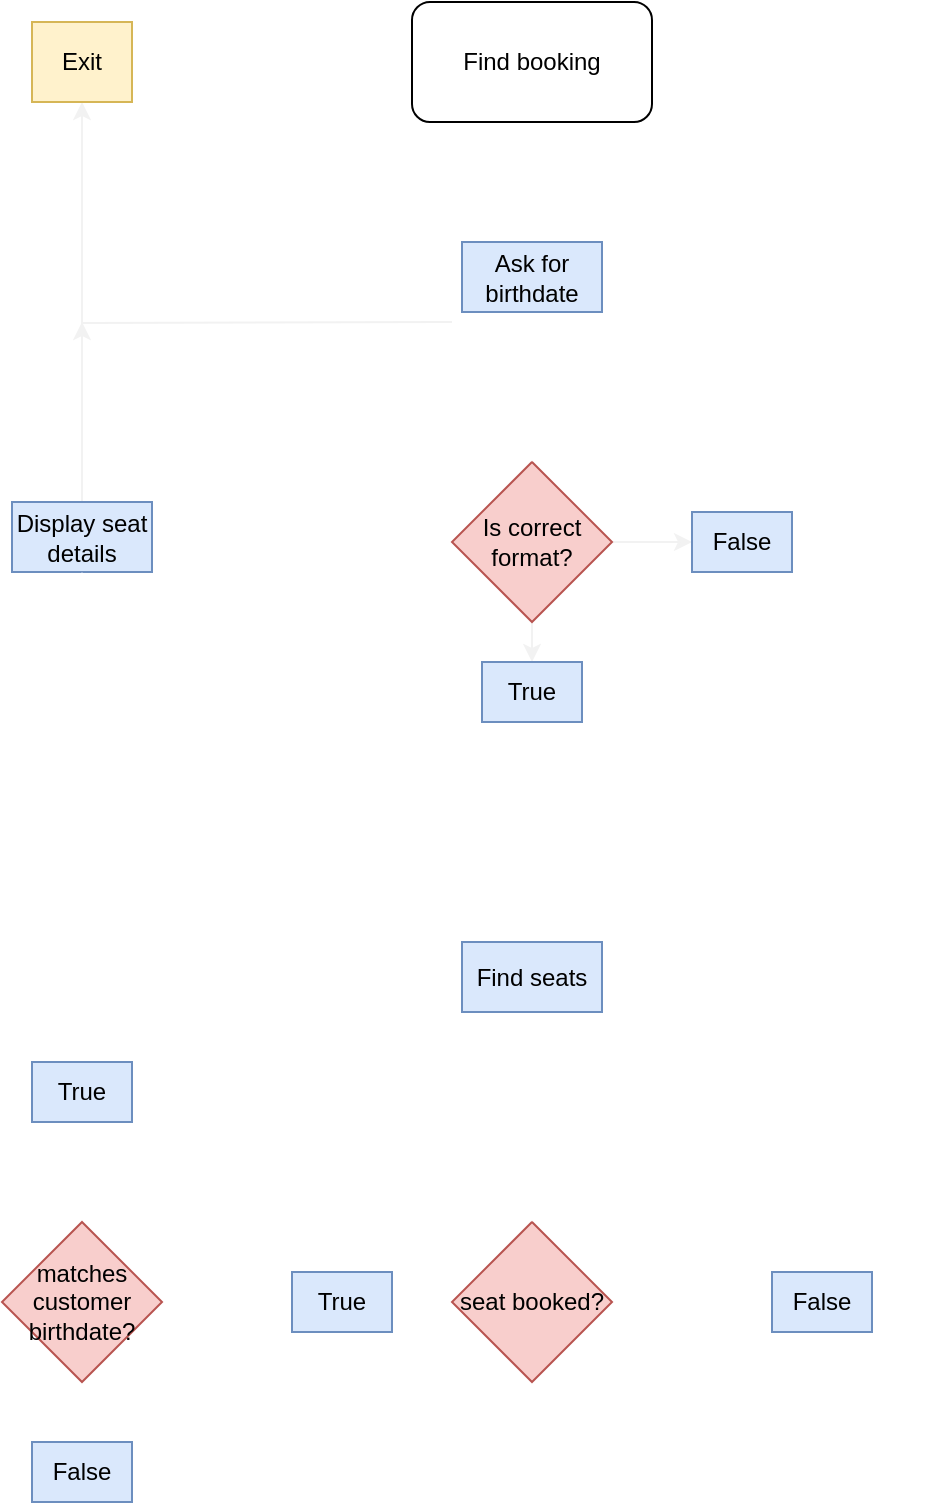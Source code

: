 <mxfile version="21.8.2" type="github">
  <diagram name="Page-1" id="bzj445RVNB7UyQZ4POsY">
    <mxGraphModel dx="1167" dy="589" grid="1" gridSize="10" guides="1" tooltips="1" connect="1" arrows="1" fold="1" page="1" pageScale="1" pageWidth="850" pageHeight="1100" math="0" shadow="0">
      <root>
        <mxCell id="0" />
        <mxCell id="1" parent="0" />
        <mxCell id="ClDLv0ntuqfwBz02LUrW-50" style="edgeStyle=orthogonalEdgeStyle;rounded=0;orthogonalLoop=1;jettySize=auto;html=1;exitX=0.5;exitY=1;exitDx=0;exitDy=0;entryX=0.5;entryY=0;entryDx=0;entryDy=0;strokeColor=#FFFFFF;" edge="1" parent="1" source="ClDLv0ntuqfwBz02LUrW-2" target="ClDLv0ntuqfwBz02LUrW-49">
          <mxGeometry relative="1" as="geometry" />
        </mxCell>
        <mxCell id="ClDLv0ntuqfwBz02LUrW-2" value="Find booking" style="rounded=1;whiteSpace=wrap;html=1;" vertex="1" parent="1">
          <mxGeometry x="340" width="120" height="60" as="geometry" />
        </mxCell>
        <mxCell id="ClDLv0ntuqfwBz02LUrW-3" style="edgeStyle=orthogonalEdgeStyle;rounded=0;orthogonalLoop=1;jettySize=auto;html=1;exitX=1;exitY=0.5;exitDx=0;exitDy=0;entryX=0;entryY=0.5;entryDx=0;entryDy=0;strokeColor=#F2F2F2;" edge="1" parent="1" source="ClDLv0ntuqfwBz02LUrW-5" target="ClDLv0ntuqfwBz02LUrW-9">
          <mxGeometry relative="1" as="geometry" />
        </mxCell>
        <mxCell id="ClDLv0ntuqfwBz02LUrW-4" style="edgeStyle=orthogonalEdgeStyle;rounded=0;orthogonalLoop=1;jettySize=auto;html=1;exitX=0.5;exitY=1;exitDx=0;exitDy=0;entryX=0.5;entryY=0;entryDx=0;entryDy=0;strokeColor=#F2F2F2;" edge="1" parent="1" source="ClDLv0ntuqfwBz02LUrW-5" target="ClDLv0ntuqfwBz02LUrW-11">
          <mxGeometry relative="1" as="geometry" />
        </mxCell>
        <mxCell id="ClDLv0ntuqfwBz02LUrW-5" value="Is correct format?" style="rhombus;whiteSpace=wrap;html=1;fillColor=#f8cecc;strokeColor=#b85450;" vertex="1" parent="1">
          <mxGeometry x="360" y="230" width="80" height="80" as="geometry" />
        </mxCell>
        <mxCell id="ClDLv0ntuqfwBz02LUrW-53" style="edgeStyle=orthogonalEdgeStyle;rounded=0;orthogonalLoop=1;jettySize=auto;html=1;exitX=0.5;exitY=0;exitDx=0;exitDy=0;entryX=1;entryY=0.5;entryDx=0;entryDy=0;strokeColor=#FFFFFF;" edge="1" parent="1" source="ClDLv0ntuqfwBz02LUrW-9" target="ClDLv0ntuqfwBz02LUrW-49">
          <mxGeometry relative="1" as="geometry" />
        </mxCell>
        <mxCell id="ClDLv0ntuqfwBz02LUrW-9" value="False" style="rounded=0;whiteSpace=wrap;html=1;fillColor=#dae8fc;strokeColor=#6c8ebf;" vertex="1" parent="1">
          <mxGeometry x="480" y="255" width="50" height="30" as="geometry" />
        </mxCell>
        <mxCell id="ClDLv0ntuqfwBz02LUrW-55" style="edgeStyle=orthogonalEdgeStyle;rounded=0;orthogonalLoop=1;jettySize=auto;html=1;entryX=0.5;entryY=0;entryDx=0;entryDy=0;strokeColor=#FFFFFF;" edge="1" parent="1" source="ClDLv0ntuqfwBz02LUrW-11" target="ClDLv0ntuqfwBz02LUrW-54">
          <mxGeometry relative="1" as="geometry" />
        </mxCell>
        <mxCell id="ClDLv0ntuqfwBz02LUrW-11" value="True" style="rounded=0;whiteSpace=wrap;html=1;fillColor=#dae8fc;strokeColor=#6c8ebf;" vertex="1" parent="1">
          <mxGeometry x="375" y="330" width="50" height="30" as="geometry" />
        </mxCell>
        <mxCell id="ClDLv0ntuqfwBz02LUrW-13" value="" style="edgeStyle=orthogonalEdgeStyle;rounded=0;orthogonalLoop=1;jettySize=auto;html=1;strokeColor=#F2F2F2;exitX=0;exitY=0.5;exitDx=0;exitDy=0;" edge="1" parent="1" target="ClDLv0ntuqfwBz02LUrW-15">
          <mxGeometry relative="1" as="geometry">
            <mxPoint x="360" y="160" as="sourcePoint" />
          </mxGeometry>
        </mxCell>
        <mxCell id="ClDLv0ntuqfwBz02LUrW-15" value="Exit" style="whiteSpace=wrap;html=1;fillColor=#fff2cc;strokeColor=#d6b656;" vertex="1" parent="1">
          <mxGeometry x="150" y="10" width="50" height="40" as="geometry" />
        </mxCell>
        <mxCell id="ClDLv0ntuqfwBz02LUrW-21" style="edgeStyle=orthogonalEdgeStyle;rounded=0;orthogonalLoop=1;jettySize=auto;html=1;strokeColor=#F2F2F2;" edge="1" parent="1" source="ClDLv0ntuqfwBz02LUrW-22">
          <mxGeometry relative="1" as="geometry">
            <mxPoint x="175" y="160" as="targetPoint" />
          </mxGeometry>
        </mxCell>
        <mxCell id="ClDLv0ntuqfwBz02LUrW-22" value="Display seat details" style="rounded=0;whiteSpace=wrap;html=1;fillColor=#dae8fc;strokeColor=#6c8ebf;" vertex="1" parent="1">
          <mxGeometry x="140" y="250" width="70" height="35" as="geometry" />
        </mxCell>
        <mxCell id="ClDLv0ntuqfwBz02LUrW-36" style="edgeStyle=orthogonalEdgeStyle;rounded=0;orthogonalLoop=1;jettySize=auto;html=1;exitX=0;exitY=0.5;exitDx=0;exitDy=0;entryX=1;entryY=0.5;entryDx=0;entryDy=0;strokeColor=#FFFFFF;" edge="1" parent="1" source="ClDLv0ntuqfwBz02LUrW-29" target="ClDLv0ntuqfwBz02LUrW-31">
          <mxGeometry relative="1" as="geometry" />
        </mxCell>
        <mxCell id="ClDLv0ntuqfwBz02LUrW-44" style="edgeStyle=orthogonalEdgeStyle;rounded=0;orthogonalLoop=1;jettySize=auto;html=1;entryX=0;entryY=0.5;entryDx=0;entryDy=0;strokeColor=#FFFFFF;" edge="1" parent="1" source="ClDLv0ntuqfwBz02LUrW-29" target="ClDLv0ntuqfwBz02LUrW-33">
          <mxGeometry relative="1" as="geometry" />
        </mxCell>
        <mxCell id="ClDLv0ntuqfwBz02LUrW-29" value="seat booked?" style="rhombus;whiteSpace=wrap;html=1;fillColor=#f8cecc;strokeColor=#b85450;" vertex="1" parent="1">
          <mxGeometry x="360" y="610" width="80" height="80" as="geometry" />
        </mxCell>
        <mxCell id="ClDLv0ntuqfwBz02LUrW-38" style="edgeStyle=orthogonalEdgeStyle;rounded=0;orthogonalLoop=1;jettySize=auto;html=1;entryX=1;entryY=0.5;entryDx=0;entryDy=0;strokeColor=#FFFFFF;" edge="1" parent="1" source="ClDLv0ntuqfwBz02LUrW-31" target="ClDLv0ntuqfwBz02LUrW-37">
          <mxGeometry relative="1" as="geometry" />
        </mxCell>
        <mxCell id="ClDLv0ntuqfwBz02LUrW-31" value="True" style="rounded=0;whiteSpace=wrap;html=1;fillColor=#dae8fc;strokeColor=#6c8ebf;" vertex="1" parent="1">
          <mxGeometry x="280" y="635" width="50" height="30" as="geometry" />
        </mxCell>
        <mxCell id="ClDLv0ntuqfwBz02LUrW-48" style="edgeStyle=orthogonalEdgeStyle;rounded=0;orthogonalLoop=1;jettySize=auto;html=1;exitX=1;exitY=0.5;exitDx=0;exitDy=0;entryX=1;entryY=0.5;entryDx=0;entryDy=0;strokeColor=#FFFFFF;" edge="1" parent="1" source="ClDLv0ntuqfwBz02LUrW-33" target="ClDLv0ntuqfwBz02LUrW-54">
          <mxGeometry relative="1" as="geometry">
            <mxPoint x="600" y="490" as="targetPoint" />
            <Array as="points">
              <mxPoint x="600" y="650" />
              <mxPoint x="600" y="488" />
            </Array>
          </mxGeometry>
        </mxCell>
        <mxCell id="ClDLv0ntuqfwBz02LUrW-33" value="False" style="rounded=0;whiteSpace=wrap;html=1;fillColor=#dae8fc;strokeColor=#6c8ebf;" vertex="1" parent="1">
          <mxGeometry x="520" y="635" width="50" height="30" as="geometry" />
        </mxCell>
        <mxCell id="ClDLv0ntuqfwBz02LUrW-45" style="edgeStyle=orthogonalEdgeStyle;rounded=0;orthogonalLoop=1;jettySize=auto;html=1;entryX=0.5;entryY=0;entryDx=0;entryDy=0;strokeColor=#FFFFFF;" edge="1" parent="1" source="ClDLv0ntuqfwBz02LUrW-37" target="ClDLv0ntuqfwBz02LUrW-43">
          <mxGeometry relative="1" as="geometry" />
        </mxCell>
        <mxCell id="ClDLv0ntuqfwBz02LUrW-57" value="" style="edgeStyle=orthogonalEdgeStyle;rounded=0;orthogonalLoop=1;jettySize=auto;html=1;strokeColor=#FFFFFF;" edge="1" parent="1" source="ClDLv0ntuqfwBz02LUrW-37" target="ClDLv0ntuqfwBz02LUrW-40">
          <mxGeometry relative="1" as="geometry" />
        </mxCell>
        <mxCell id="ClDLv0ntuqfwBz02LUrW-37" value="matches customer birthdate?" style="rhombus;whiteSpace=wrap;html=1;fillColor=#f8cecc;strokeColor=#b85450;" vertex="1" parent="1">
          <mxGeometry x="135" y="610" width="80" height="80" as="geometry" />
        </mxCell>
        <mxCell id="ClDLv0ntuqfwBz02LUrW-41" style="edgeStyle=orthogonalEdgeStyle;rounded=0;orthogonalLoop=1;jettySize=auto;html=1;entryX=0.5;entryY=1;entryDx=0;entryDy=0;strokeColor=#FFFFFF;" edge="1" parent="1" source="ClDLv0ntuqfwBz02LUrW-40" target="ClDLv0ntuqfwBz02LUrW-22">
          <mxGeometry relative="1" as="geometry" />
        </mxCell>
        <mxCell id="ClDLv0ntuqfwBz02LUrW-40" value="True" style="rounded=0;whiteSpace=wrap;html=1;fillColor=#dae8fc;strokeColor=#6c8ebf;" vertex="1" parent="1">
          <mxGeometry x="150" y="530" width="50" height="30" as="geometry" />
        </mxCell>
        <mxCell id="ClDLv0ntuqfwBz02LUrW-47" style="edgeStyle=orthogonalEdgeStyle;rounded=0;orthogonalLoop=1;jettySize=auto;html=1;strokeColor=#FFFFFF;" edge="1" parent="1" source="ClDLv0ntuqfwBz02LUrW-43">
          <mxGeometry relative="1" as="geometry">
            <mxPoint x="600" y="650" as="targetPoint" />
          </mxGeometry>
        </mxCell>
        <mxCell id="ClDLv0ntuqfwBz02LUrW-43" value="False" style="rounded=0;whiteSpace=wrap;html=1;fillColor=#dae8fc;strokeColor=#6c8ebf;" vertex="1" parent="1">
          <mxGeometry x="150" y="720" width="50" height="30" as="geometry" />
        </mxCell>
        <mxCell id="ClDLv0ntuqfwBz02LUrW-51" style="edgeStyle=orthogonalEdgeStyle;rounded=0;orthogonalLoop=1;jettySize=auto;html=1;exitX=0.5;exitY=1;exitDx=0;exitDy=0;entryX=0.5;entryY=0;entryDx=0;entryDy=0;strokeColor=#FFFFFF;" edge="1" parent="1" source="ClDLv0ntuqfwBz02LUrW-49" target="ClDLv0ntuqfwBz02LUrW-5">
          <mxGeometry relative="1" as="geometry" />
        </mxCell>
        <mxCell id="ClDLv0ntuqfwBz02LUrW-49" value="Ask for birthdate" style="rounded=0;whiteSpace=wrap;html=1;fillColor=#dae8fc;strokeColor=#6c8ebf;" vertex="1" parent="1">
          <mxGeometry x="365" y="120" width="70" height="35" as="geometry" />
        </mxCell>
        <mxCell id="ClDLv0ntuqfwBz02LUrW-56" style="edgeStyle=orthogonalEdgeStyle;rounded=0;orthogonalLoop=1;jettySize=auto;html=1;exitX=0.5;exitY=1;exitDx=0;exitDy=0;entryX=0.5;entryY=0;entryDx=0;entryDy=0;strokeColor=#FFFFFF;" edge="1" parent="1" source="ClDLv0ntuqfwBz02LUrW-54" target="ClDLv0ntuqfwBz02LUrW-29">
          <mxGeometry relative="1" as="geometry" />
        </mxCell>
        <mxCell id="ClDLv0ntuqfwBz02LUrW-54" value="Find seats" style="rounded=0;whiteSpace=wrap;html=1;fillColor=#dae8fc;strokeColor=#6c8ebf;" vertex="1" parent="1">
          <mxGeometry x="365" y="470" width="70" height="35" as="geometry" />
        </mxCell>
      </root>
    </mxGraphModel>
  </diagram>
</mxfile>
